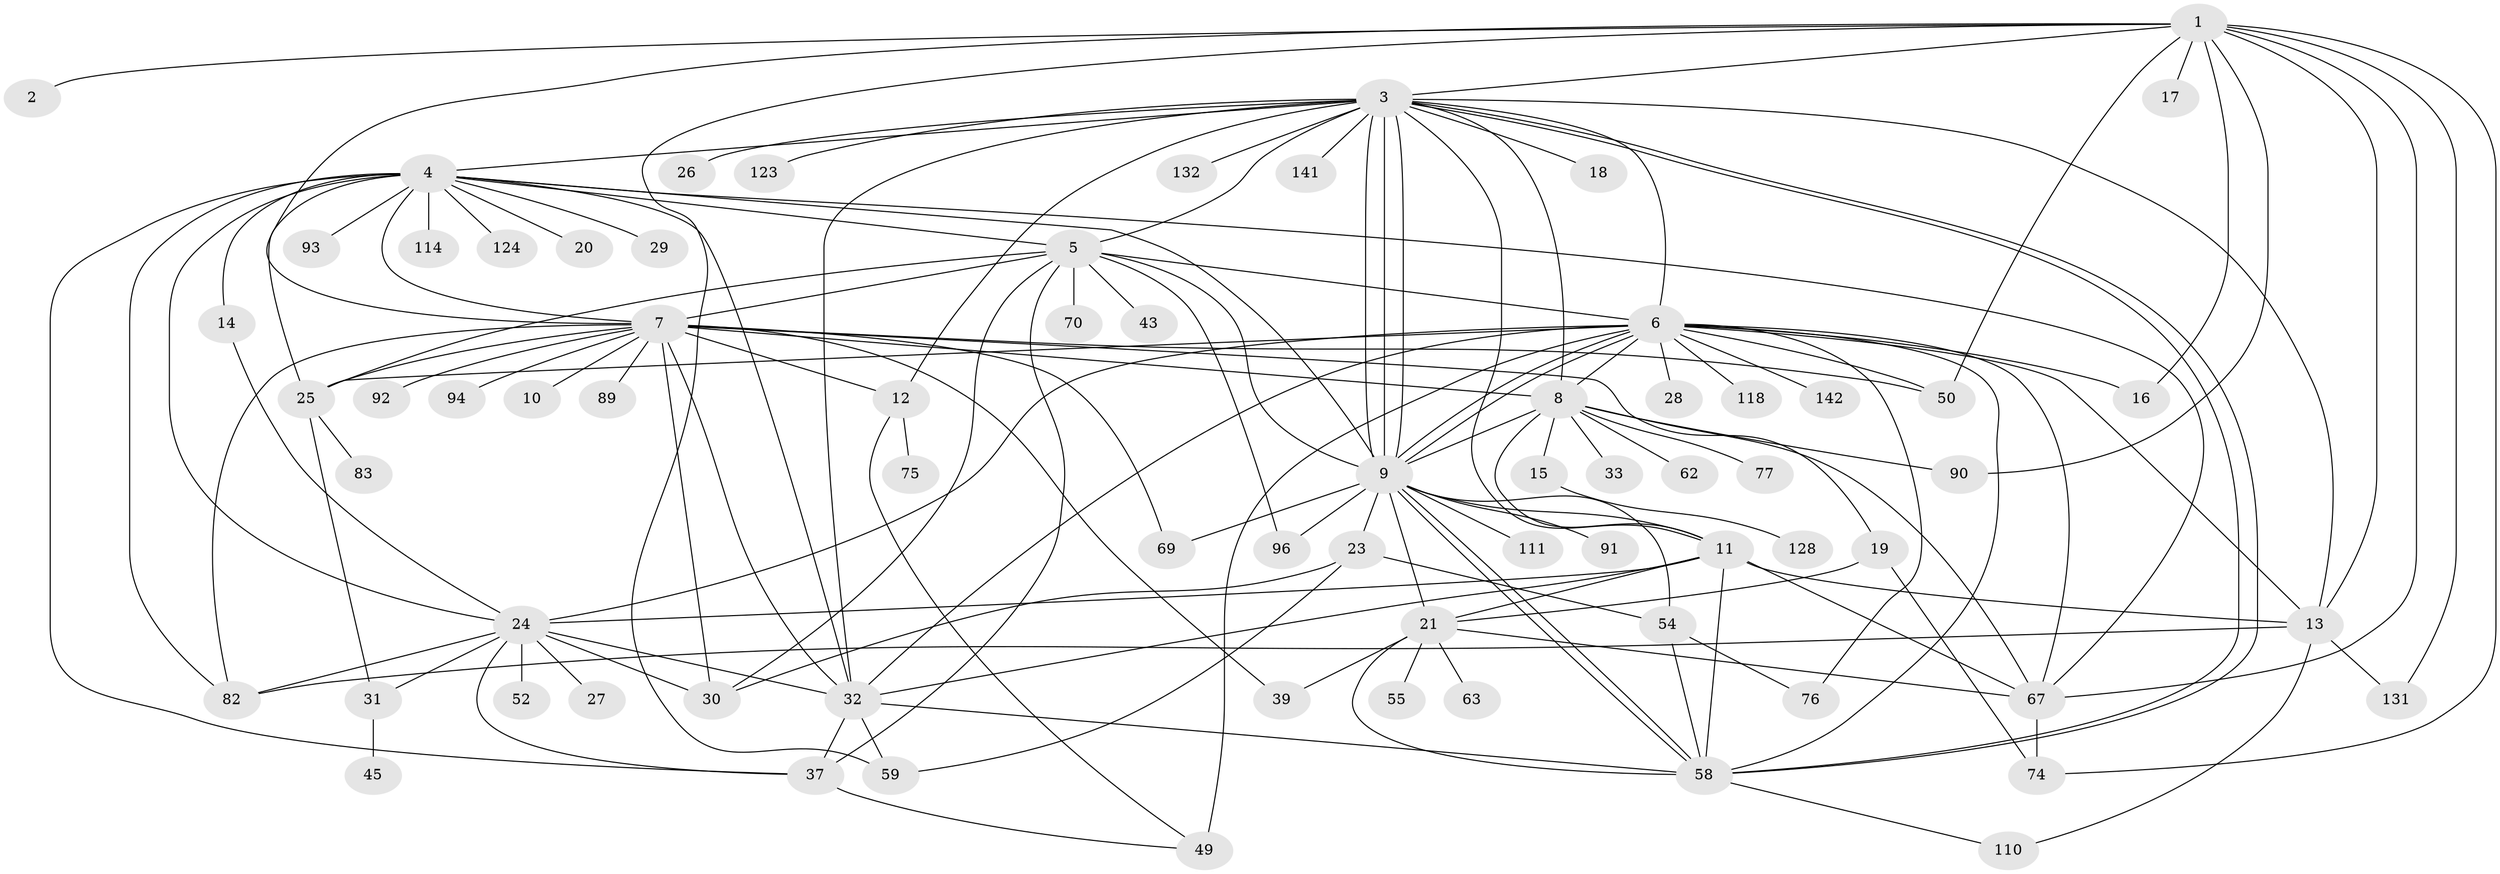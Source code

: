 // original degree distribution, {14: 0.006944444444444444, 1: 0.4305555555555556, 21: 0.006944444444444444, 18: 0.013888888888888888, 8: 0.020833333333333332, 19: 0.013888888888888888, 9: 0.020833333333333332, 5: 0.041666666666666664, 7: 0.006944444444444444, 2: 0.2222222222222222, 3: 0.1111111111111111, 4: 0.08333333333333333, 13: 0.006944444444444444, 6: 0.013888888888888888}
// Generated by graph-tools (version 1.1) at 2025/14/03/09/25 04:14:23]
// undirected, 72 vertices, 143 edges
graph export_dot {
graph [start="1"]
  node [color=gray90,style=filled];
  1 [super="+47"];
  2;
  3;
  4 [super="+38"];
  5 [super="+35+85+97"];
  6;
  7 [super="+36+22"];
  8 [super="+48+134"];
  9 [super="+56"];
  10;
  11 [super="+53+117+80"];
  12 [super="+125"];
  13 [super="+65"];
  14;
  15 [super="+95+41"];
  16;
  17;
  18;
  19 [super="+46"];
  20;
  21 [super="+42"];
  23;
  24 [super="+57+103+71+64"];
  25 [super="+40+44"];
  26;
  27 [super="+121+81+87"];
  28;
  29;
  30 [super="+88+66"];
  31 [super="+78+136"];
  32 [super="+138+34"];
  33;
  37;
  39;
  43;
  45 [super="+130"];
  49 [super="+113+86"];
  50 [super="+84"];
  52;
  54 [super="+61+98"];
  55;
  58 [super="+60+68"];
  59 [super="+72"];
  62;
  63;
  67 [super="+115+79"];
  69;
  70;
  74;
  75;
  76;
  77;
  82 [super="+106"];
  83;
  89;
  90;
  91 [super="+126"];
  92;
  93;
  94;
  96;
  110 [super="+122"];
  111;
  114;
  118;
  123;
  124;
  128;
  131 [super="+139"];
  132;
  141;
  142;
  1 -- 2;
  1 -- 3;
  1 -- 7;
  1 -- 13;
  1 -- 16;
  1 -- 17;
  1 -- 50;
  1 -- 59;
  1 -- 74;
  1 -- 90;
  1 -- 131;
  1 -- 67;
  3 -- 4;
  3 -- 5;
  3 -- 6;
  3 -- 9;
  3 -- 9;
  3 -- 9;
  3 -- 12;
  3 -- 13;
  3 -- 18;
  3 -- 26;
  3 -- 32 [weight=3];
  3 -- 58;
  3 -- 58;
  3 -- 123;
  3 -- 132;
  3 -- 141;
  3 -- 11;
  3 -- 8;
  4 -- 5;
  4 -- 7;
  4 -- 9;
  4 -- 14;
  4 -- 20;
  4 -- 24 [weight=2];
  4 -- 25;
  4 -- 29;
  4 -- 37;
  4 -- 82;
  4 -- 93;
  4 -- 114;
  4 -- 124;
  4 -- 67;
  4 -- 32;
  5 -- 6;
  5 -- 25;
  5 -- 43;
  5 -- 37;
  5 -- 70;
  5 -- 7;
  5 -- 9;
  5 -- 96;
  5 -- 30;
  6 -- 8;
  6 -- 9;
  6 -- 9;
  6 -- 16;
  6 -- 25;
  6 -- 28;
  6 -- 49 [weight=2];
  6 -- 50;
  6 -- 76;
  6 -- 118;
  6 -- 142;
  6 -- 58;
  6 -- 67;
  6 -- 13;
  6 -- 24;
  6 -- 32;
  7 -- 8;
  7 -- 10;
  7 -- 12;
  7 -- 19;
  7 -- 32;
  7 -- 39;
  7 -- 50;
  7 -- 69;
  7 -- 82;
  7 -- 89;
  7 -- 92;
  7 -- 94;
  7 -- 30;
  7 -- 25;
  8 -- 9;
  8 -- 11;
  8 -- 15 [weight=2];
  8 -- 33;
  8 -- 90;
  8 -- 67;
  8 -- 77;
  8 -- 62;
  9 -- 11;
  9 -- 23;
  9 -- 54;
  9 -- 58;
  9 -- 58;
  9 -- 69;
  9 -- 91;
  9 -- 96;
  9 -- 111;
  9 -- 21;
  11 -- 21;
  11 -- 67;
  11 -- 58;
  11 -- 32;
  11 -- 24;
  11 -- 13;
  12 -- 75;
  12 -- 49;
  13 -- 82;
  13 -- 110;
  13 -- 131;
  14 -- 24;
  15 -- 128;
  19 -- 74;
  19 -- 21;
  21 -- 55;
  21 -- 39;
  21 -- 58;
  21 -- 63;
  21 -- 67;
  23 -- 30;
  23 -- 59;
  23 -- 54;
  24 -- 27;
  24 -- 52;
  24 -- 31;
  24 -- 82;
  24 -- 37;
  24 -- 30 [weight=2];
  24 -- 32;
  25 -- 31;
  25 -- 83;
  31 -- 45;
  32 -- 59;
  32 -- 37;
  32 -- 58;
  37 -- 49;
  54 -- 76;
  54 -- 58;
  58 -- 110;
  67 -- 74;
}
